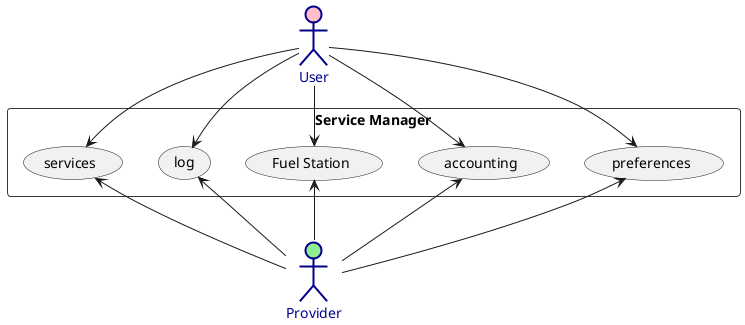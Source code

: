 @startuml UC3

!theme mars

skinparam backgroundColor #ffffff

actor "User" as user #pink;line:darkblue;line.bold;text:darkblue
actor "Provider" as provider #lightgreen;line:darkblue;line.bold;text:darkblue
' actor "Service Manager" as sm #lightgray;line:darkblue;line.bold;text:darkblue

rectangle "Service Manager" {
    usecase "services" as UCservice
    usecase "log" as UClog
    usecase "Fuel Station" as UCfuel
    usecase "accounting" as UCaccount
    usecase "preferences" as UCprefs
}

user --> UCservice
user --> UClog
user --> UCfuel
user --> UCaccount
user --> UCprefs

provider -u-> UCservice
provider -u-> UClog
provider -u-> UCfuel
provider -u-> UCaccount
provider -u-> UCprefs

@enduml